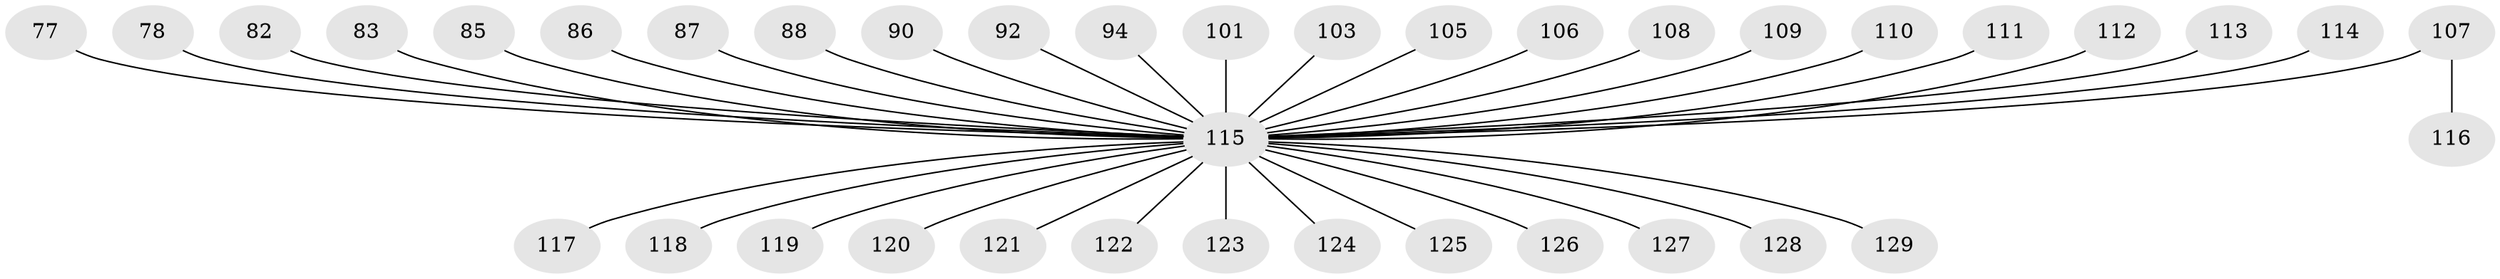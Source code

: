 // original degree distribution, {5: 0.031007751937984496, 7: 0.023255813953488372, 6: 0.007751937984496124, 3: 0.14728682170542637, 4: 0.05426356589147287, 2: 0.2248062015503876, 1: 0.5116279069767442}
// Generated by graph-tools (version 1.1) at 2025/56/03/04/25 21:56:04]
// undirected, 38 vertices, 37 edges
graph export_dot {
graph [start="1"]
  node [color=gray90,style=filled];
  77;
  78;
  82;
  83;
  85;
  86;
  87;
  88;
  90;
  92;
  94;
  101;
  103;
  105;
  106 [super="+22"];
  107;
  108;
  109;
  110;
  111;
  112;
  113;
  114 [super="+57+95"];
  115 [super="+6+12+91+80+49+50+100+53+54+56+62+72+89+97+96+61+65+70+104+71+102+73+74"];
  116;
  117;
  118;
  119;
  120;
  121;
  122 [super="+19"];
  123;
  124;
  125;
  126;
  127;
  128;
  129 [super="+84+93"];
  77 -- 115;
  78 -- 115;
  82 -- 115;
  83 -- 115;
  85 -- 115;
  86 -- 115;
  87 -- 115;
  88 -- 115;
  90 -- 115;
  92 -- 115;
  94 -- 115;
  101 -- 115;
  103 -- 115;
  105 -- 115;
  106 -- 115;
  107 -- 116;
  107 -- 115;
  108 -- 115;
  109 -- 115;
  110 -- 115;
  111 -- 115;
  112 -- 115;
  113 -- 115;
  114 -- 115;
  115 -- 117;
  115 -- 129;
  115 -- 122;
  115 -- 120;
  115 -- 121;
  115 -- 126;
  115 -- 127;
  115 -- 124;
  115 -- 128;
  115 -- 125;
  115 -- 123;
  115 -- 118;
  115 -- 119;
}
